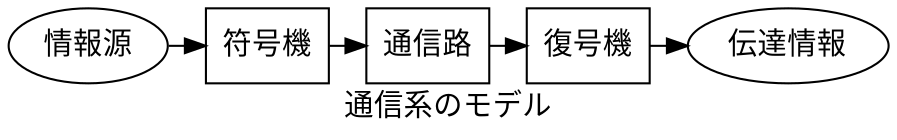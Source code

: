 digraph {
    label="通信系のモデル"
    情報源;
    伝達情報;
    node [shape=box];
    符号機->通信路->復号機;

    情報源->符号機;
    復号機->伝達情報;

    {rank=same; 情報源,符号機,通信路,復号機,伝達情報};
}